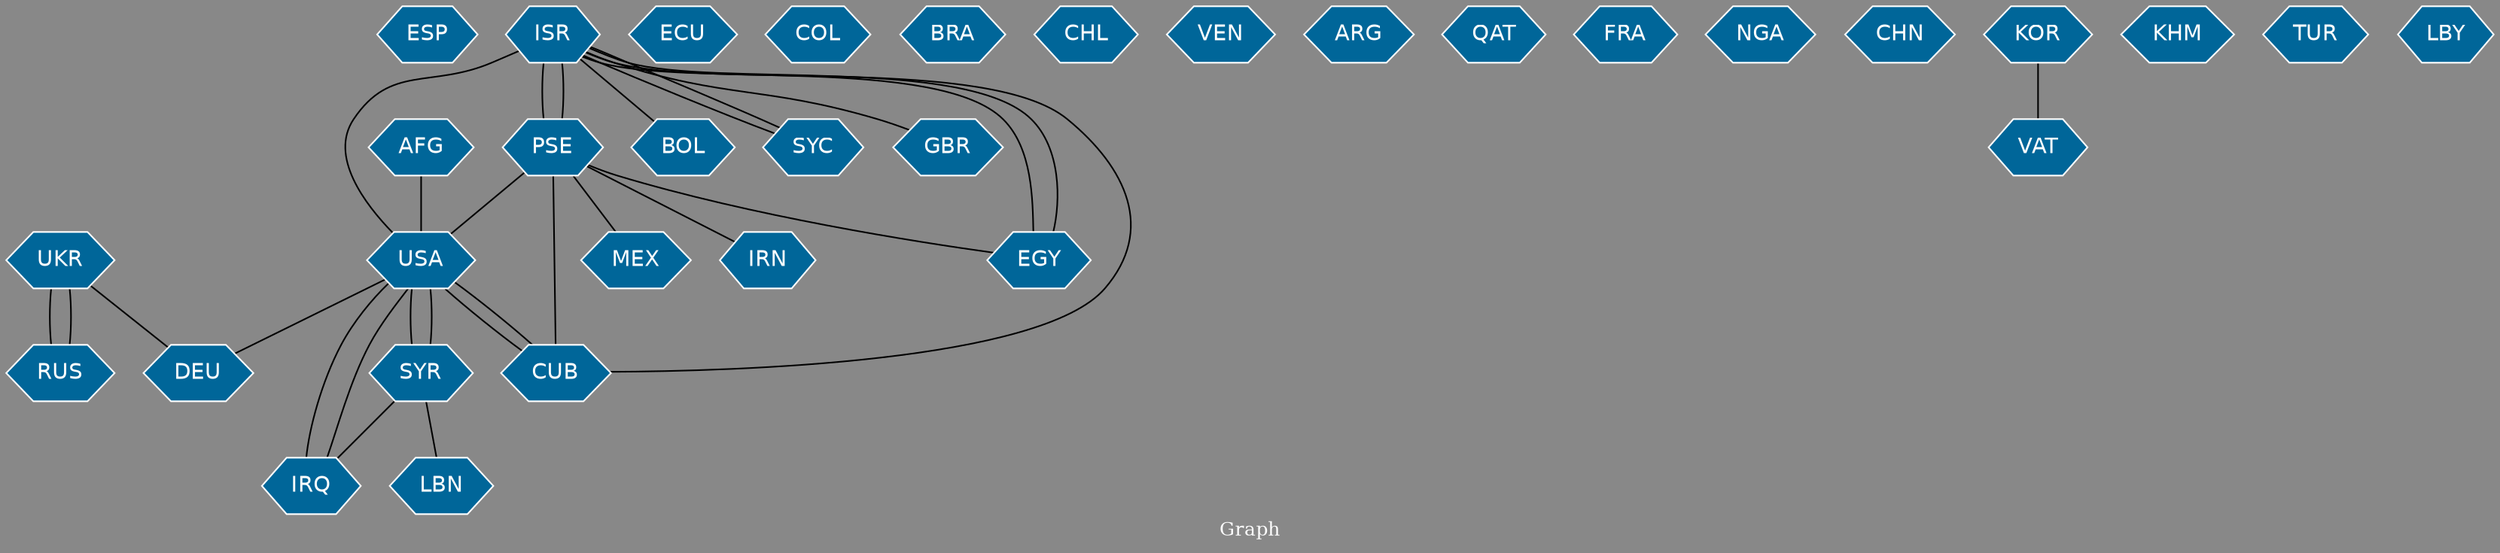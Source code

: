 // Countries together in item graph
graph {
	graph [bgcolor="#888888" fontcolor=white fontsize=12 label="Graph" outputorder=edgesfirst overlap=prism]
	node [color=white fillcolor="#006699" fontcolor=white fontname=Helvetica shape=hexagon style=filled]
	edge [arrowhead=open color=black fontcolor=white fontname=Courier fontsize=12]
		ESP [label=ESP]
		UKR [label=UKR]
		RUS [label=RUS]
		ECU [label=ECU]
		IRQ [label=IRQ]
		ISR [label=ISR]
		USA [label=USA]
		COL [label=COL]
		BRA [label=BRA]
		PSE [label=PSE]
		IRN [label=IRN]
		CHL [label=CHL]
		VEN [label=VEN]
		DEU [label=DEU]
		ARG [label=ARG]
		QAT [label=QAT]
		FRA [label=FRA]
		NGA [label=NGA]
		BOL [label=BOL]
		SYR [label=SYR]
		SYC [label=SYC]
		EGY [label=EGY]
		CUB [label=CUB]
		LBN [label=LBN]
		GBR [label=GBR]
		MEX [label=MEX]
		CHN [label=CHN]
		VAT [label=VAT]
		KHM [label=KHM]
		TUR [label=TUR]
		LBY [label=LBY]
		AFG [label=AFG]
		KOR [label=KOR]
			ISR -- SYC [weight=1]
			SYR -- USA [weight=1]
			SYR -- IRQ [weight=1]
			ISR -- PSE [weight=5]
			UKR -- RUS [weight=5]
			PSE -- CUB [weight=1]
			SYC -- ISR [weight=1]
			PSE -- MEX [weight=1]
			IRQ -- USA [weight=1]
			UKR -- DEU [weight=1]
			PSE -- EGY [weight=1]
			EGY -- ISR [weight=1]
			KOR -- VAT [weight=1]
			USA -- SYR [weight=1]
			AFG -- USA [weight=1]
			USA -- IRQ [weight=1]
			ISR -- GBR [weight=1]
			ISR -- BOL [weight=1]
			USA -- CUB [weight=1]
			SYR -- LBN [weight=1]
			RUS -- UKR [weight=4]
			PSE -- USA [weight=1]
			PSE -- ISR [weight=7]
			CUB -- USA [weight=1]
			ISR -- USA [weight=1]
			PSE -- IRN [weight=1]
			ISR -- EGY [weight=1]
			ISR -- CUB [weight=1]
			USA -- DEU [weight=1]
}